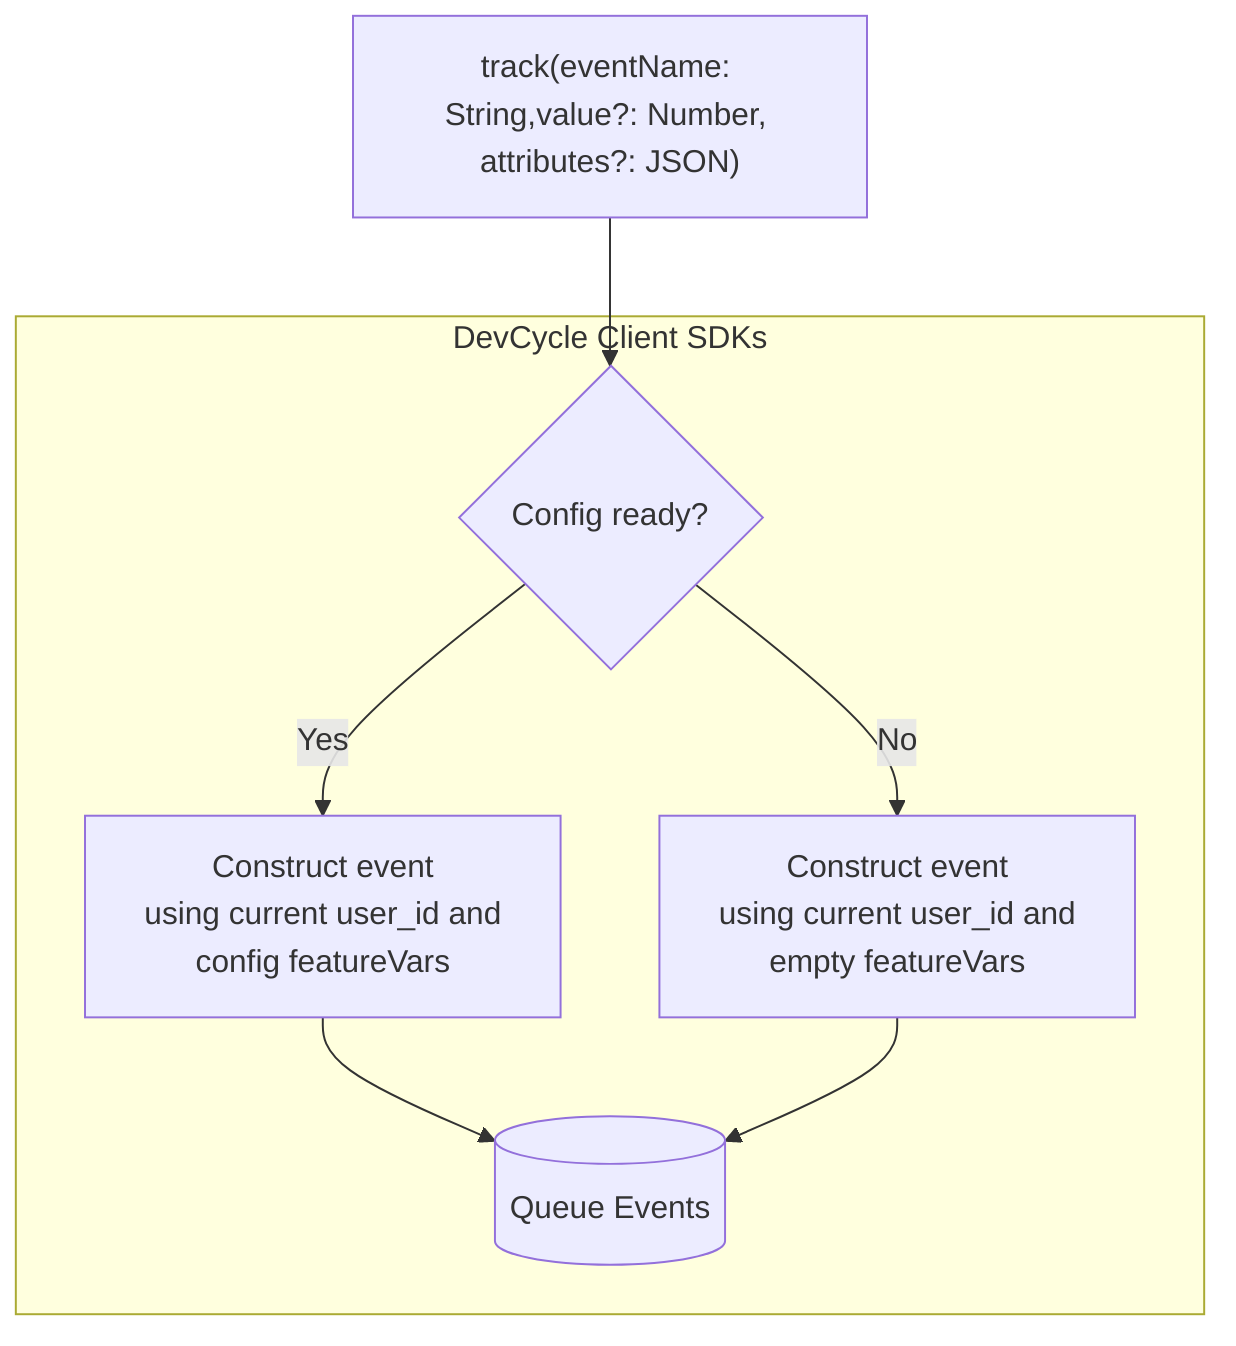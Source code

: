 flowchart TD
  A["track(eventName: String,value?: Number, attributes?: JSON)"]

  subgraph DevCycle Client SDKs
    direction TB
    B{Config ready?}

    B -->|Yes| C["Construct event<br/>using current user_id and<br/>config featureVars"]
    B -->|No| D["Construct event<br/>using current user_id and<br/>empty featureVars"]

    C --> E[(Queue Events)]
    D --> E
  end

  A --> B

  %% Style: emit event nodes
  classDef emitEvent fill:#fff3bf,stroke:#333,color:#000;

  %% Style: error nodes
  classDef errorNode fill:#ffcccc,stroke:#333,color:#000;

  %% Style: API call nodes
  classDef apiCall fill:#e1f5fe,stroke:#0277bd,color:#000;

  %% Style: terminal nodes
  classDef terminal fill:#f3e5f5,stroke:#7b1fa2,color:#000;